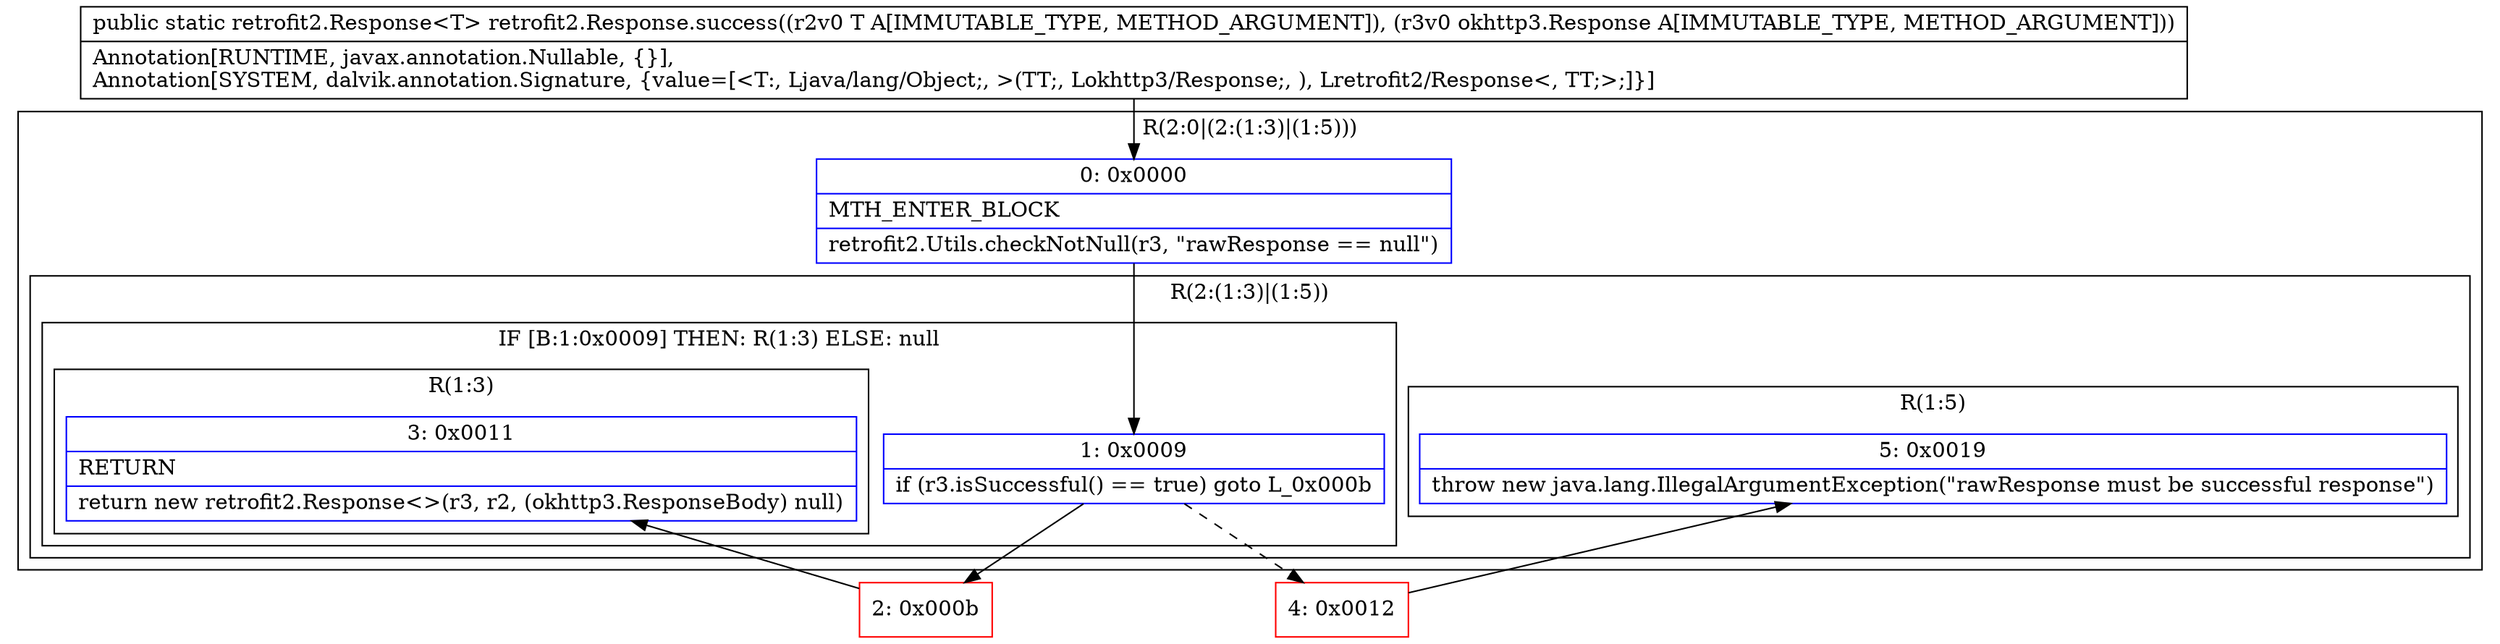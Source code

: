 digraph "CFG forretrofit2.Response.success(Ljava\/lang\/Object;Lokhttp3\/Response;)Lretrofit2\/Response;" {
subgraph cluster_Region_1823508983 {
label = "R(2:0|(2:(1:3)|(1:5)))";
node [shape=record,color=blue];
Node_0 [shape=record,label="{0\:\ 0x0000|MTH_ENTER_BLOCK\l|retrofit2.Utils.checkNotNull(r3, \"rawResponse == null\")\l}"];
subgraph cluster_Region_550204742 {
label = "R(2:(1:3)|(1:5))";
node [shape=record,color=blue];
subgraph cluster_IfRegion_1047347819 {
label = "IF [B:1:0x0009] THEN: R(1:3) ELSE: null";
node [shape=record,color=blue];
Node_1 [shape=record,label="{1\:\ 0x0009|if (r3.isSuccessful() == true) goto L_0x000b\l}"];
subgraph cluster_Region_1996577900 {
label = "R(1:3)";
node [shape=record,color=blue];
Node_3 [shape=record,label="{3\:\ 0x0011|RETURN\l|return new retrofit2.Response\<\>(r3, r2, (okhttp3.ResponseBody) null)\l}"];
}
}
subgraph cluster_Region_521571402 {
label = "R(1:5)";
node [shape=record,color=blue];
Node_5 [shape=record,label="{5\:\ 0x0019|throw new java.lang.IllegalArgumentException(\"rawResponse must be successful response\")\l}"];
}
}
}
Node_2 [shape=record,color=red,label="{2\:\ 0x000b}"];
Node_4 [shape=record,color=red,label="{4\:\ 0x0012}"];
MethodNode[shape=record,label="{public static retrofit2.Response\<T\> retrofit2.Response.success((r2v0 T A[IMMUTABLE_TYPE, METHOD_ARGUMENT]), (r3v0 okhttp3.Response A[IMMUTABLE_TYPE, METHOD_ARGUMENT]))  | Annotation[RUNTIME, javax.annotation.Nullable, \{\}], \lAnnotation[SYSTEM, dalvik.annotation.Signature, \{value=[\<T:, Ljava\/lang\/Object;, \>(TT;, Lokhttp3\/Response;, ), Lretrofit2\/Response\<, TT;\>;]\}]\l}"];
MethodNode -> Node_0;
Node_0 -> Node_1;
Node_1 -> Node_2;
Node_1 -> Node_4[style=dashed];
Node_2 -> Node_3;
Node_4 -> Node_5;
}

